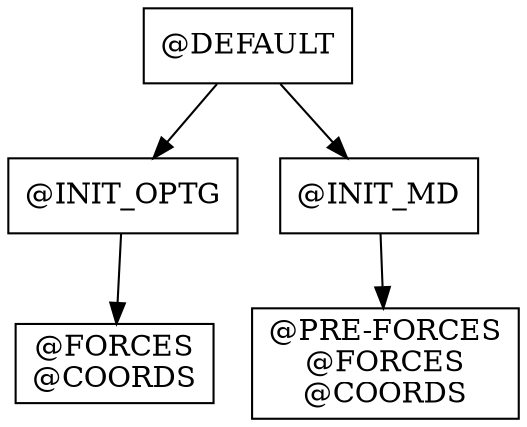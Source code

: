 // Node Report
digraph {
	"@INIT_OPTG_" [label="@FORCES
@COORDS" shape=box]
	"@INIT_OPTG" [label="@INIT_OPTG" shape=box]
	"@INIT_MD_" [label="@PRE-FORCES
@FORCES
@COORDS" shape=box]
	"@INIT_MD" [label="@INIT_MD" shape=box]
	"@DEFAULT" [label="@DEFAULT" shape=box]
	"@DEFAULT" -> "@INIT_OPTG"
	"@DEFAULT" -> "@INIT_MD"
	"@INIT_OPTG" -> "@INIT_OPTG_"
	"@INIT_MD" -> "@INIT_MD_"
}
